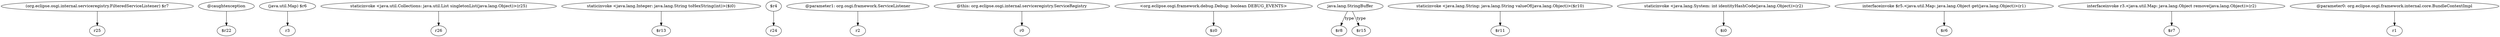 digraph g {
0[label="(org.eclipse.osgi.internal.serviceregistry.FilteredServiceListener) $r7"]
1[label="r25"]
0->1[label=""]
2[label="@caughtexception"]
3[label="$r22"]
2->3[label=""]
4[label="(java.util.Map) $r6"]
5[label="r3"]
4->5[label=""]
6[label="staticinvoke <java.util.Collections: java.util.List singletonList(java.lang.Object)>(r25)"]
7[label="r26"]
6->7[label=""]
8[label="staticinvoke <java.lang.Integer: java.lang.String toHexString(int)>($i0)"]
9[label="$r13"]
8->9[label=""]
10[label="$r4"]
11[label="r24"]
10->11[label=""]
12[label="@parameter1: org.osgi.framework.ServiceListener"]
13[label="r2"]
12->13[label=""]
14[label="@this: org.eclipse.osgi.internal.serviceregistry.ServiceRegistry"]
15[label="r0"]
14->15[label=""]
16[label="<org.eclipse.osgi.framework.debug.Debug: boolean DEBUG_EVENTS>"]
17[label="$z0"]
16->17[label=""]
18[label="java.lang.StringBuffer"]
19[label="$r8"]
18->19[label="type"]
20[label="staticinvoke <java.lang.String: java.lang.String valueOf(java.lang.Object)>($r10)"]
21[label="$r11"]
20->21[label=""]
22[label="staticinvoke <java.lang.System: int identityHashCode(java.lang.Object)>(r2)"]
23[label="$i0"]
22->23[label=""]
24[label="interfaceinvoke $r5.<java.util.Map: java.lang.Object get(java.lang.Object)>(r1)"]
25[label="$r6"]
24->25[label=""]
26[label="interfaceinvoke r3.<java.util.Map: java.lang.Object remove(java.lang.Object)>(r2)"]
27[label="$r7"]
26->27[label=""]
28[label="$r15"]
18->28[label="type"]
29[label="@parameter0: org.eclipse.osgi.framework.internal.core.BundleContextImpl"]
30[label="r1"]
29->30[label=""]
}